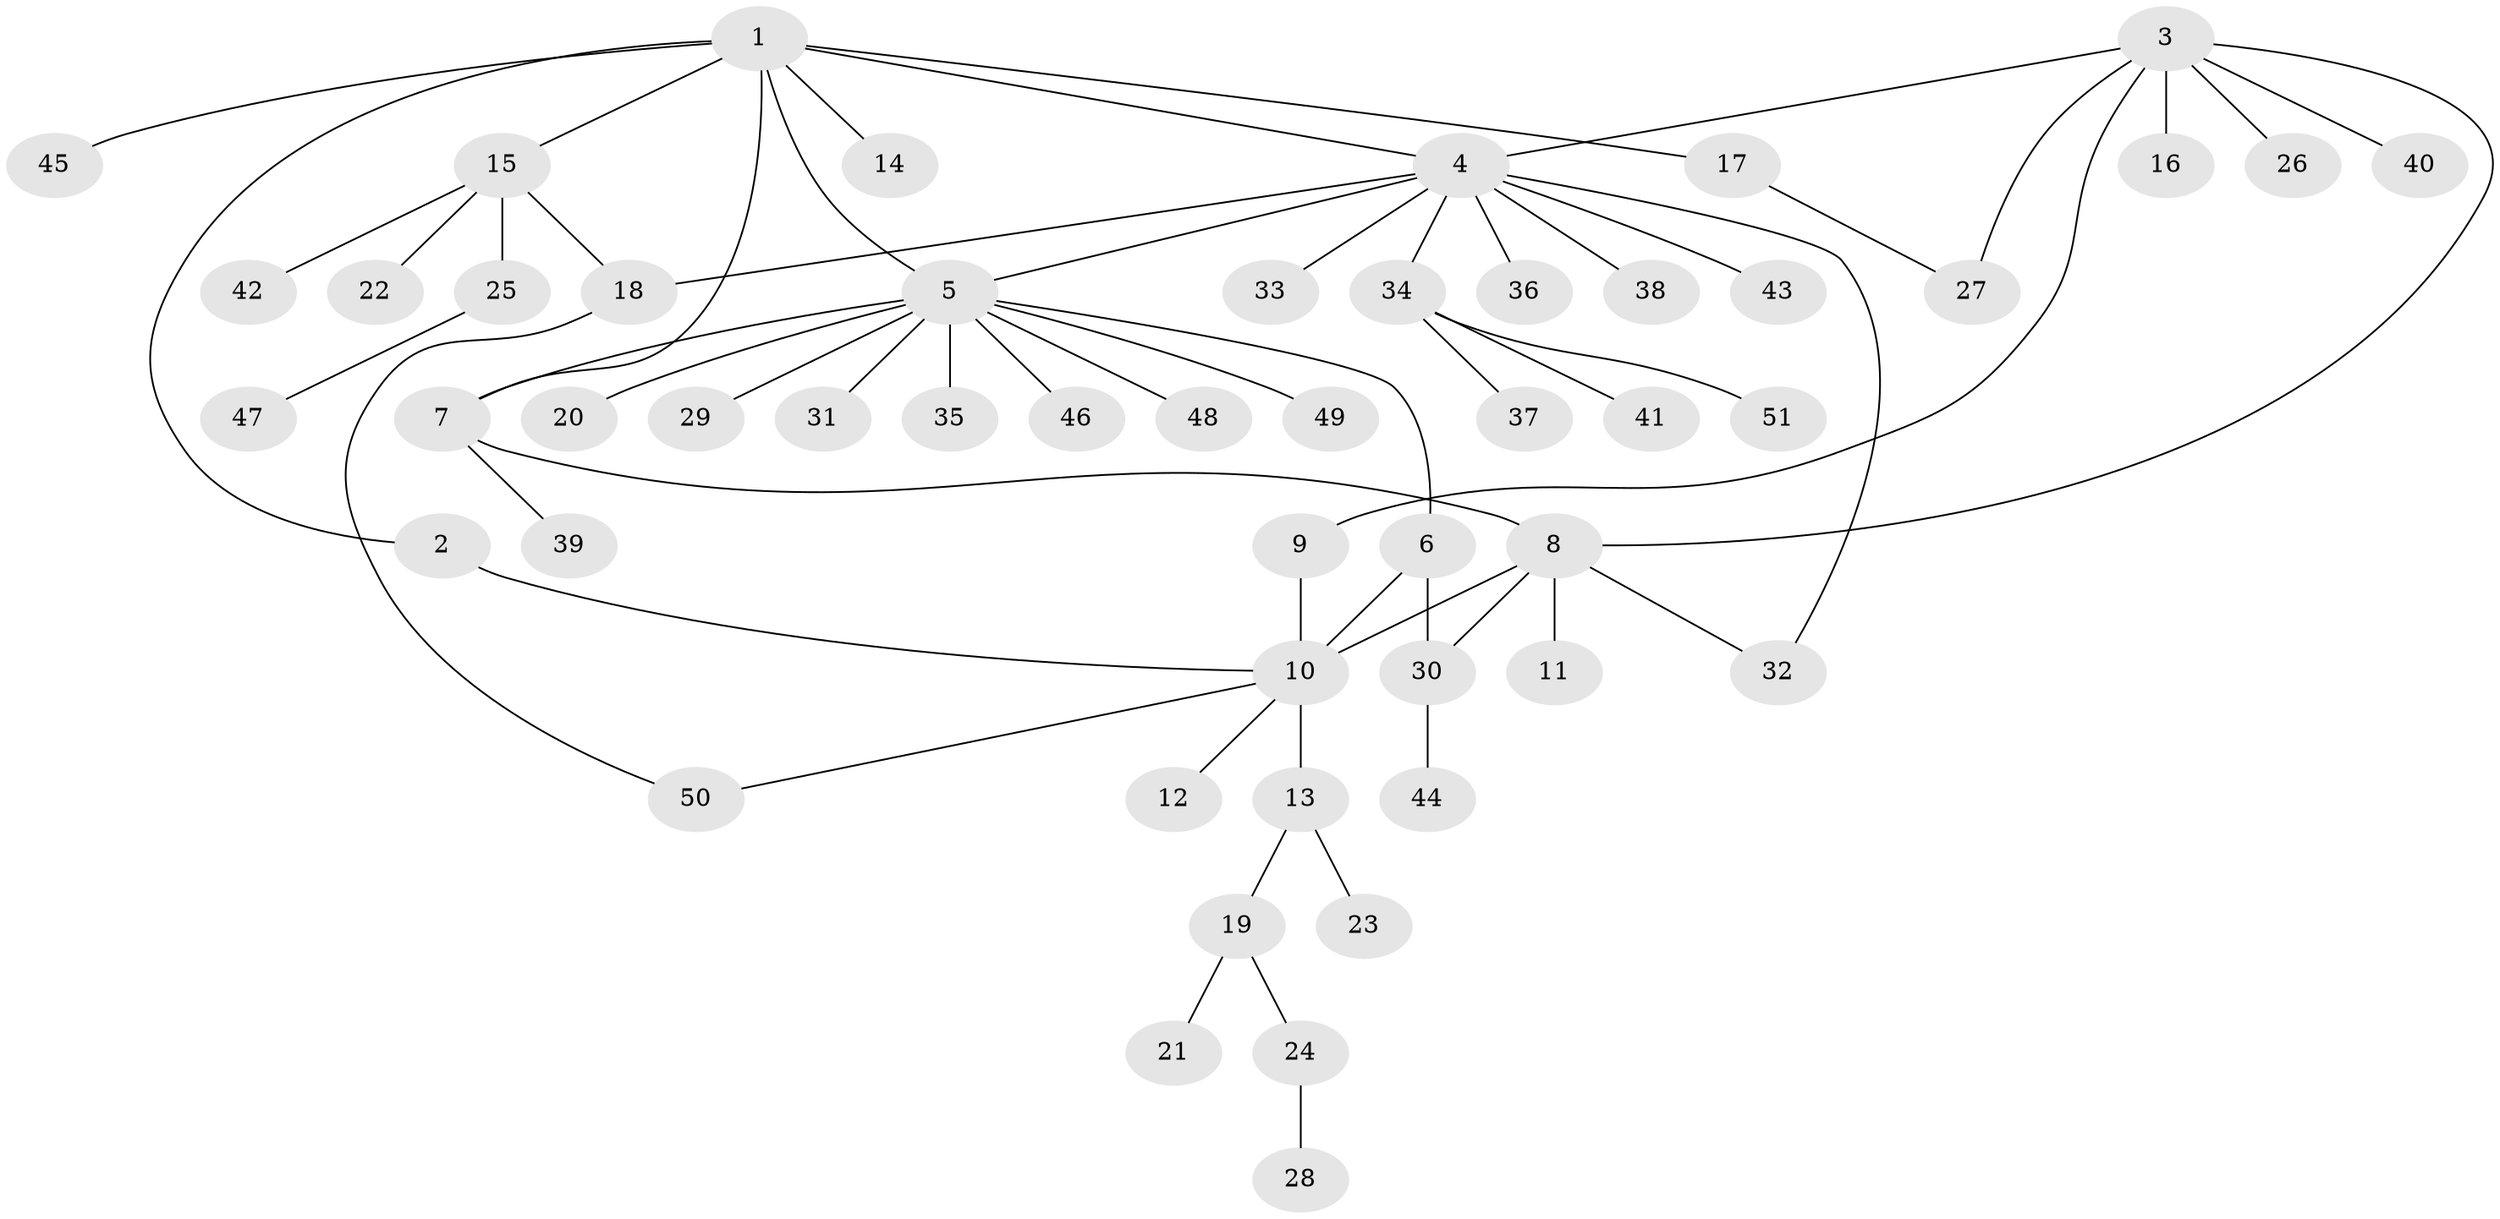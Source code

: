// Generated by graph-tools (version 1.1) at 2025/02/03/09/25 03:02:49]
// undirected, 51 vertices, 61 edges
graph export_dot {
graph [start="1"]
  node [color=gray90,style=filled];
  1;
  2;
  3;
  4;
  5;
  6;
  7;
  8;
  9;
  10;
  11;
  12;
  13;
  14;
  15;
  16;
  17;
  18;
  19;
  20;
  21;
  22;
  23;
  24;
  25;
  26;
  27;
  28;
  29;
  30;
  31;
  32;
  33;
  34;
  35;
  36;
  37;
  38;
  39;
  40;
  41;
  42;
  43;
  44;
  45;
  46;
  47;
  48;
  49;
  50;
  51;
  1 -- 2;
  1 -- 4;
  1 -- 5;
  1 -- 7;
  1 -- 14;
  1 -- 15;
  1 -- 17;
  1 -- 45;
  2 -- 10;
  3 -- 4;
  3 -- 8;
  3 -- 9;
  3 -- 16;
  3 -- 26;
  3 -- 27;
  3 -- 40;
  4 -- 5;
  4 -- 18;
  4 -- 32;
  4 -- 33;
  4 -- 34;
  4 -- 36;
  4 -- 38;
  4 -- 43;
  5 -- 6;
  5 -- 7;
  5 -- 20;
  5 -- 29;
  5 -- 31;
  5 -- 35;
  5 -- 46;
  5 -- 48;
  5 -- 49;
  6 -- 10;
  6 -- 30;
  7 -- 8;
  7 -- 39;
  8 -- 10;
  8 -- 11;
  8 -- 30;
  8 -- 32;
  9 -- 10;
  10 -- 12;
  10 -- 13;
  10 -- 50;
  13 -- 19;
  13 -- 23;
  15 -- 18;
  15 -- 22;
  15 -- 25;
  15 -- 42;
  17 -- 27;
  18 -- 50;
  19 -- 21;
  19 -- 24;
  24 -- 28;
  25 -- 47;
  30 -- 44;
  34 -- 37;
  34 -- 41;
  34 -- 51;
}
